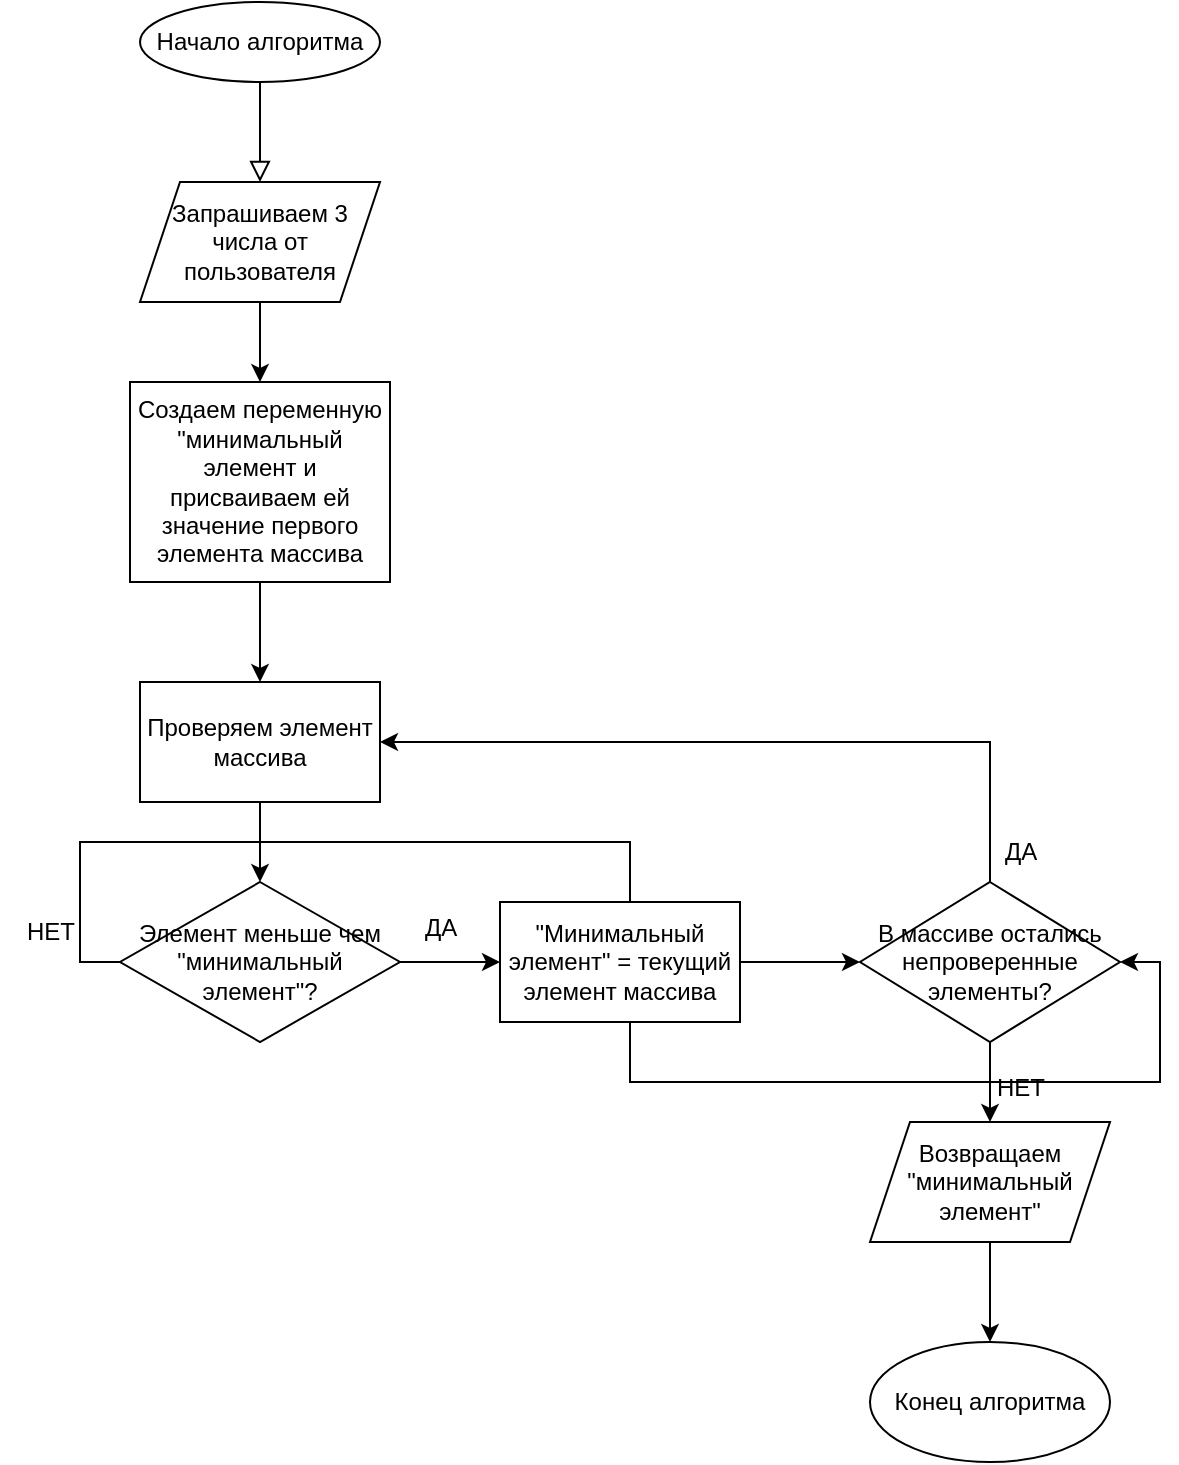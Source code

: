 <mxfile version="22.1.18" type="device">
  <diagram id="C5RBs43oDa-KdzZeNtuy" name="Page-1">
    <mxGraphModel dx="1386" dy="767" grid="1" gridSize="10" guides="1" tooltips="1" connect="1" arrows="1" fold="1" page="1" pageScale="1" pageWidth="827" pageHeight="1169" math="0" shadow="0">
      <root>
        <mxCell id="WIyWlLk6GJQsqaUBKTNV-0" />
        <mxCell id="WIyWlLk6GJQsqaUBKTNV-1" parent="WIyWlLk6GJQsqaUBKTNV-0" />
        <mxCell id="WIyWlLk6GJQsqaUBKTNV-2" value="" style="rounded=0;html=1;jettySize=auto;orthogonalLoop=1;fontSize=11;endArrow=block;endFill=0;endSize=8;strokeWidth=1;shadow=0;labelBackgroundColor=none;edgeStyle=orthogonalEdgeStyle;" parent="WIyWlLk6GJQsqaUBKTNV-1" edge="1">
          <mxGeometry relative="1" as="geometry">
            <mxPoint x="220" y="120" as="sourcePoint" />
            <mxPoint x="220" y="170" as="targetPoint" />
          </mxGeometry>
        </mxCell>
        <mxCell id="O7SVLPVElF2KOjsfHu6E-3" value="" style="edgeStyle=orthogonalEdgeStyle;rounded=0;orthogonalLoop=1;jettySize=auto;html=1;" edge="1" parent="WIyWlLk6GJQsqaUBKTNV-1" source="O7SVLPVElF2KOjsfHu6E-0" target="O7SVLPVElF2KOjsfHu6E-2">
          <mxGeometry relative="1" as="geometry" />
        </mxCell>
        <mxCell id="O7SVLPVElF2KOjsfHu6E-0" value="Запрашиваем 3 числа от пользователя" style="shape=parallelogram;perimeter=parallelogramPerimeter;whiteSpace=wrap;html=1;fixedSize=1;" vertex="1" parent="WIyWlLk6GJQsqaUBKTNV-1">
          <mxGeometry x="160" y="170" width="120" height="60" as="geometry" />
        </mxCell>
        <mxCell id="O7SVLPVElF2KOjsfHu6E-1" value="Начало алгоритма" style="ellipse;whiteSpace=wrap;html=1;" vertex="1" parent="WIyWlLk6GJQsqaUBKTNV-1">
          <mxGeometry x="160" y="80" width="120" height="40" as="geometry" />
        </mxCell>
        <mxCell id="O7SVLPVElF2KOjsfHu6E-5" value="" style="edgeStyle=orthogonalEdgeStyle;rounded=0;orthogonalLoop=1;jettySize=auto;html=1;" edge="1" parent="WIyWlLk6GJQsqaUBKTNV-1" source="O7SVLPVElF2KOjsfHu6E-2" target="O7SVLPVElF2KOjsfHu6E-4">
          <mxGeometry relative="1" as="geometry" />
        </mxCell>
        <mxCell id="O7SVLPVElF2KOjsfHu6E-2" value="Создаем переменную &quot;минимальный элемент и присваиваем ей значение первого элемента массива" style="rounded=0;whiteSpace=wrap;html=1;" vertex="1" parent="WIyWlLk6GJQsqaUBKTNV-1">
          <mxGeometry x="155" y="270" width="130" height="100" as="geometry" />
        </mxCell>
        <mxCell id="O7SVLPVElF2KOjsfHu6E-7" value="" style="edgeStyle=orthogonalEdgeStyle;rounded=0;orthogonalLoop=1;jettySize=auto;html=1;" edge="1" parent="WIyWlLk6GJQsqaUBKTNV-1" source="O7SVLPVElF2KOjsfHu6E-4" target="O7SVLPVElF2KOjsfHu6E-6">
          <mxGeometry relative="1" as="geometry" />
        </mxCell>
        <mxCell id="O7SVLPVElF2KOjsfHu6E-4" value="Проверяем элемент массива" style="rounded=0;whiteSpace=wrap;html=1;" vertex="1" parent="WIyWlLk6GJQsqaUBKTNV-1">
          <mxGeometry x="160" y="420" width="120" height="60" as="geometry" />
        </mxCell>
        <mxCell id="O7SVLPVElF2KOjsfHu6E-9" value="" style="edgeStyle=orthogonalEdgeStyle;rounded=0;orthogonalLoop=1;jettySize=auto;html=1;" edge="1" parent="WIyWlLk6GJQsqaUBKTNV-1" source="O7SVLPVElF2KOjsfHu6E-6" target="O7SVLPVElF2KOjsfHu6E-8">
          <mxGeometry relative="1" as="geometry" />
        </mxCell>
        <mxCell id="O7SVLPVElF2KOjsfHu6E-25" style="edgeStyle=orthogonalEdgeStyle;rounded=0;orthogonalLoop=1;jettySize=auto;html=1;exitX=0;exitY=0.5;exitDx=0;exitDy=0;entryX=1;entryY=0.5;entryDx=0;entryDy=0;" edge="1" parent="WIyWlLk6GJQsqaUBKTNV-1" source="O7SVLPVElF2KOjsfHu6E-6" target="O7SVLPVElF2KOjsfHu6E-13">
          <mxGeometry relative="1" as="geometry" />
        </mxCell>
        <mxCell id="O7SVLPVElF2KOjsfHu6E-6" value="Элемент меньше чем &quot;минимальный элемент&quot;?" style="rhombus;whiteSpace=wrap;html=1;" vertex="1" parent="WIyWlLk6GJQsqaUBKTNV-1">
          <mxGeometry x="150" y="520" width="140" height="80" as="geometry" />
        </mxCell>
        <mxCell id="O7SVLPVElF2KOjsfHu6E-14" value="" style="edgeStyle=orthogonalEdgeStyle;rounded=0;orthogonalLoop=1;jettySize=auto;html=1;" edge="1" parent="WIyWlLk6GJQsqaUBKTNV-1" source="O7SVLPVElF2KOjsfHu6E-8" target="O7SVLPVElF2KOjsfHu6E-13">
          <mxGeometry relative="1" as="geometry" />
        </mxCell>
        <mxCell id="O7SVLPVElF2KOjsfHu6E-8" value="&quot;Минимальный элемент&quot; = текущий элемент массива" style="whiteSpace=wrap;html=1;" vertex="1" parent="WIyWlLk6GJQsqaUBKTNV-1">
          <mxGeometry x="340" y="530" width="120" height="60" as="geometry" />
        </mxCell>
        <mxCell id="O7SVLPVElF2KOjsfHu6E-10" value="ДА&lt;br&gt;" style="text;html=1;align=center;verticalAlign=middle;resizable=0;points=[];autosize=1;strokeColor=none;fillColor=none;" vertex="1" parent="WIyWlLk6GJQsqaUBKTNV-1">
          <mxGeometry x="290" y="528" width="40" height="30" as="geometry" />
        </mxCell>
        <mxCell id="O7SVLPVElF2KOjsfHu6E-15" style="edgeStyle=orthogonalEdgeStyle;rounded=0;orthogonalLoop=1;jettySize=auto;html=1;exitX=0.5;exitY=0;exitDx=0;exitDy=0;entryX=1;entryY=0.5;entryDx=0;entryDy=0;" edge="1" parent="WIyWlLk6GJQsqaUBKTNV-1" source="O7SVLPVElF2KOjsfHu6E-13" target="O7SVLPVElF2KOjsfHu6E-4">
          <mxGeometry relative="1" as="geometry" />
        </mxCell>
        <mxCell id="O7SVLPVElF2KOjsfHu6E-18" value="" style="edgeStyle=orthogonalEdgeStyle;rounded=0;orthogonalLoop=1;jettySize=auto;html=1;" edge="1" parent="WIyWlLk6GJQsqaUBKTNV-1" source="O7SVLPVElF2KOjsfHu6E-13" target="O7SVLPVElF2KOjsfHu6E-17">
          <mxGeometry relative="1" as="geometry" />
        </mxCell>
        <mxCell id="O7SVLPVElF2KOjsfHu6E-13" value="В массиве остались непроверенные элементы?" style="rhombus;whiteSpace=wrap;html=1;" vertex="1" parent="WIyWlLk6GJQsqaUBKTNV-1">
          <mxGeometry x="520" y="520" width="130" height="80" as="geometry" />
        </mxCell>
        <mxCell id="O7SVLPVElF2KOjsfHu6E-16" value="ДА&lt;br&gt;" style="text;html=1;align=center;verticalAlign=middle;resizable=0;points=[];autosize=1;strokeColor=none;fillColor=none;" vertex="1" parent="WIyWlLk6GJQsqaUBKTNV-1">
          <mxGeometry x="580" y="490" width="40" height="30" as="geometry" />
        </mxCell>
        <mxCell id="O7SVLPVElF2KOjsfHu6E-27" style="edgeStyle=orthogonalEdgeStyle;rounded=0;orthogonalLoop=1;jettySize=auto;html=1;entryX=0.5;entryY=0;entryDx=0;entryDy=0;" edge="1" parent="WIyWlLk6GJQsqaUBKTNV-1" source="O7SVLPVElF2KOjsfHu6E-17" target="O7SVLPVElF2KOjsfHu6E-28">
          <mxGeometry relative="1" as="geometry">
            <mxPoint x="585" y="750" as="targetPoint" />
          </mxGeometry>
        </mxCell>
        <mxCell id="O7SVLPVElF2KOjsfHu6E-17" value="Возвращаем &quot;минимальный элемент&quot;" style="shape=parallelogram;perimeter=parallelogramPerimeter;whiteSpace=wrap;html=1;fixedSize=1;" vertex="1" parent="WIyWlLk6GJQsqaUBKTNV-1">
          <mxGeometry x="525" y="640" width="120" height="60" as="geometry" />
        </mxCell>
        <mxCell id="O7SVLPVElF2KOjsfHu6E-19" value="НЕТ&lt;br&gt;" style="text;html=1;align=center;verticalAlign=middle;resizable=0;points=[];autosize=1;strokeColor=none;fillColor=none;" vertex="1" parent="WIyWlLk6GJQsqaUBKTNV-1">
          <mxGeometry x="575" y="608" width="50" height="30" as="geometry" />
        </mxCell>
        <mxCell id="O7SVLPVElF2KOjsfHu6E-26" value="НЕТ&lt;br&gt;" style="text;html=1;align=center;verticalAlign=middle;resizable=0;points=[];autosize=1;strokeColor=none;fillColor=none;" vertex="1" parent="WIyWlLk6GJQsqaUBKTNV-1">
          <mxGeometry x="90" y="530" width="50" height="30" as="geometry" />
        </mxCell>
        <mxCell id="O7SVLPVElF2KOjsfHu6E-28" value="Конец алгоритма" style="ellipse;whiteSpace=wrap;html=1;" vertex="1" parent="WIyWlLk6GJQsqaUBKTNV-1">
          <mxGeometry x="525" y="750" width="120" height="60" as="geometry" />
        </mxCell>
      </root>
    </mxGraphModel>
  </diagram>
</mxfile>
